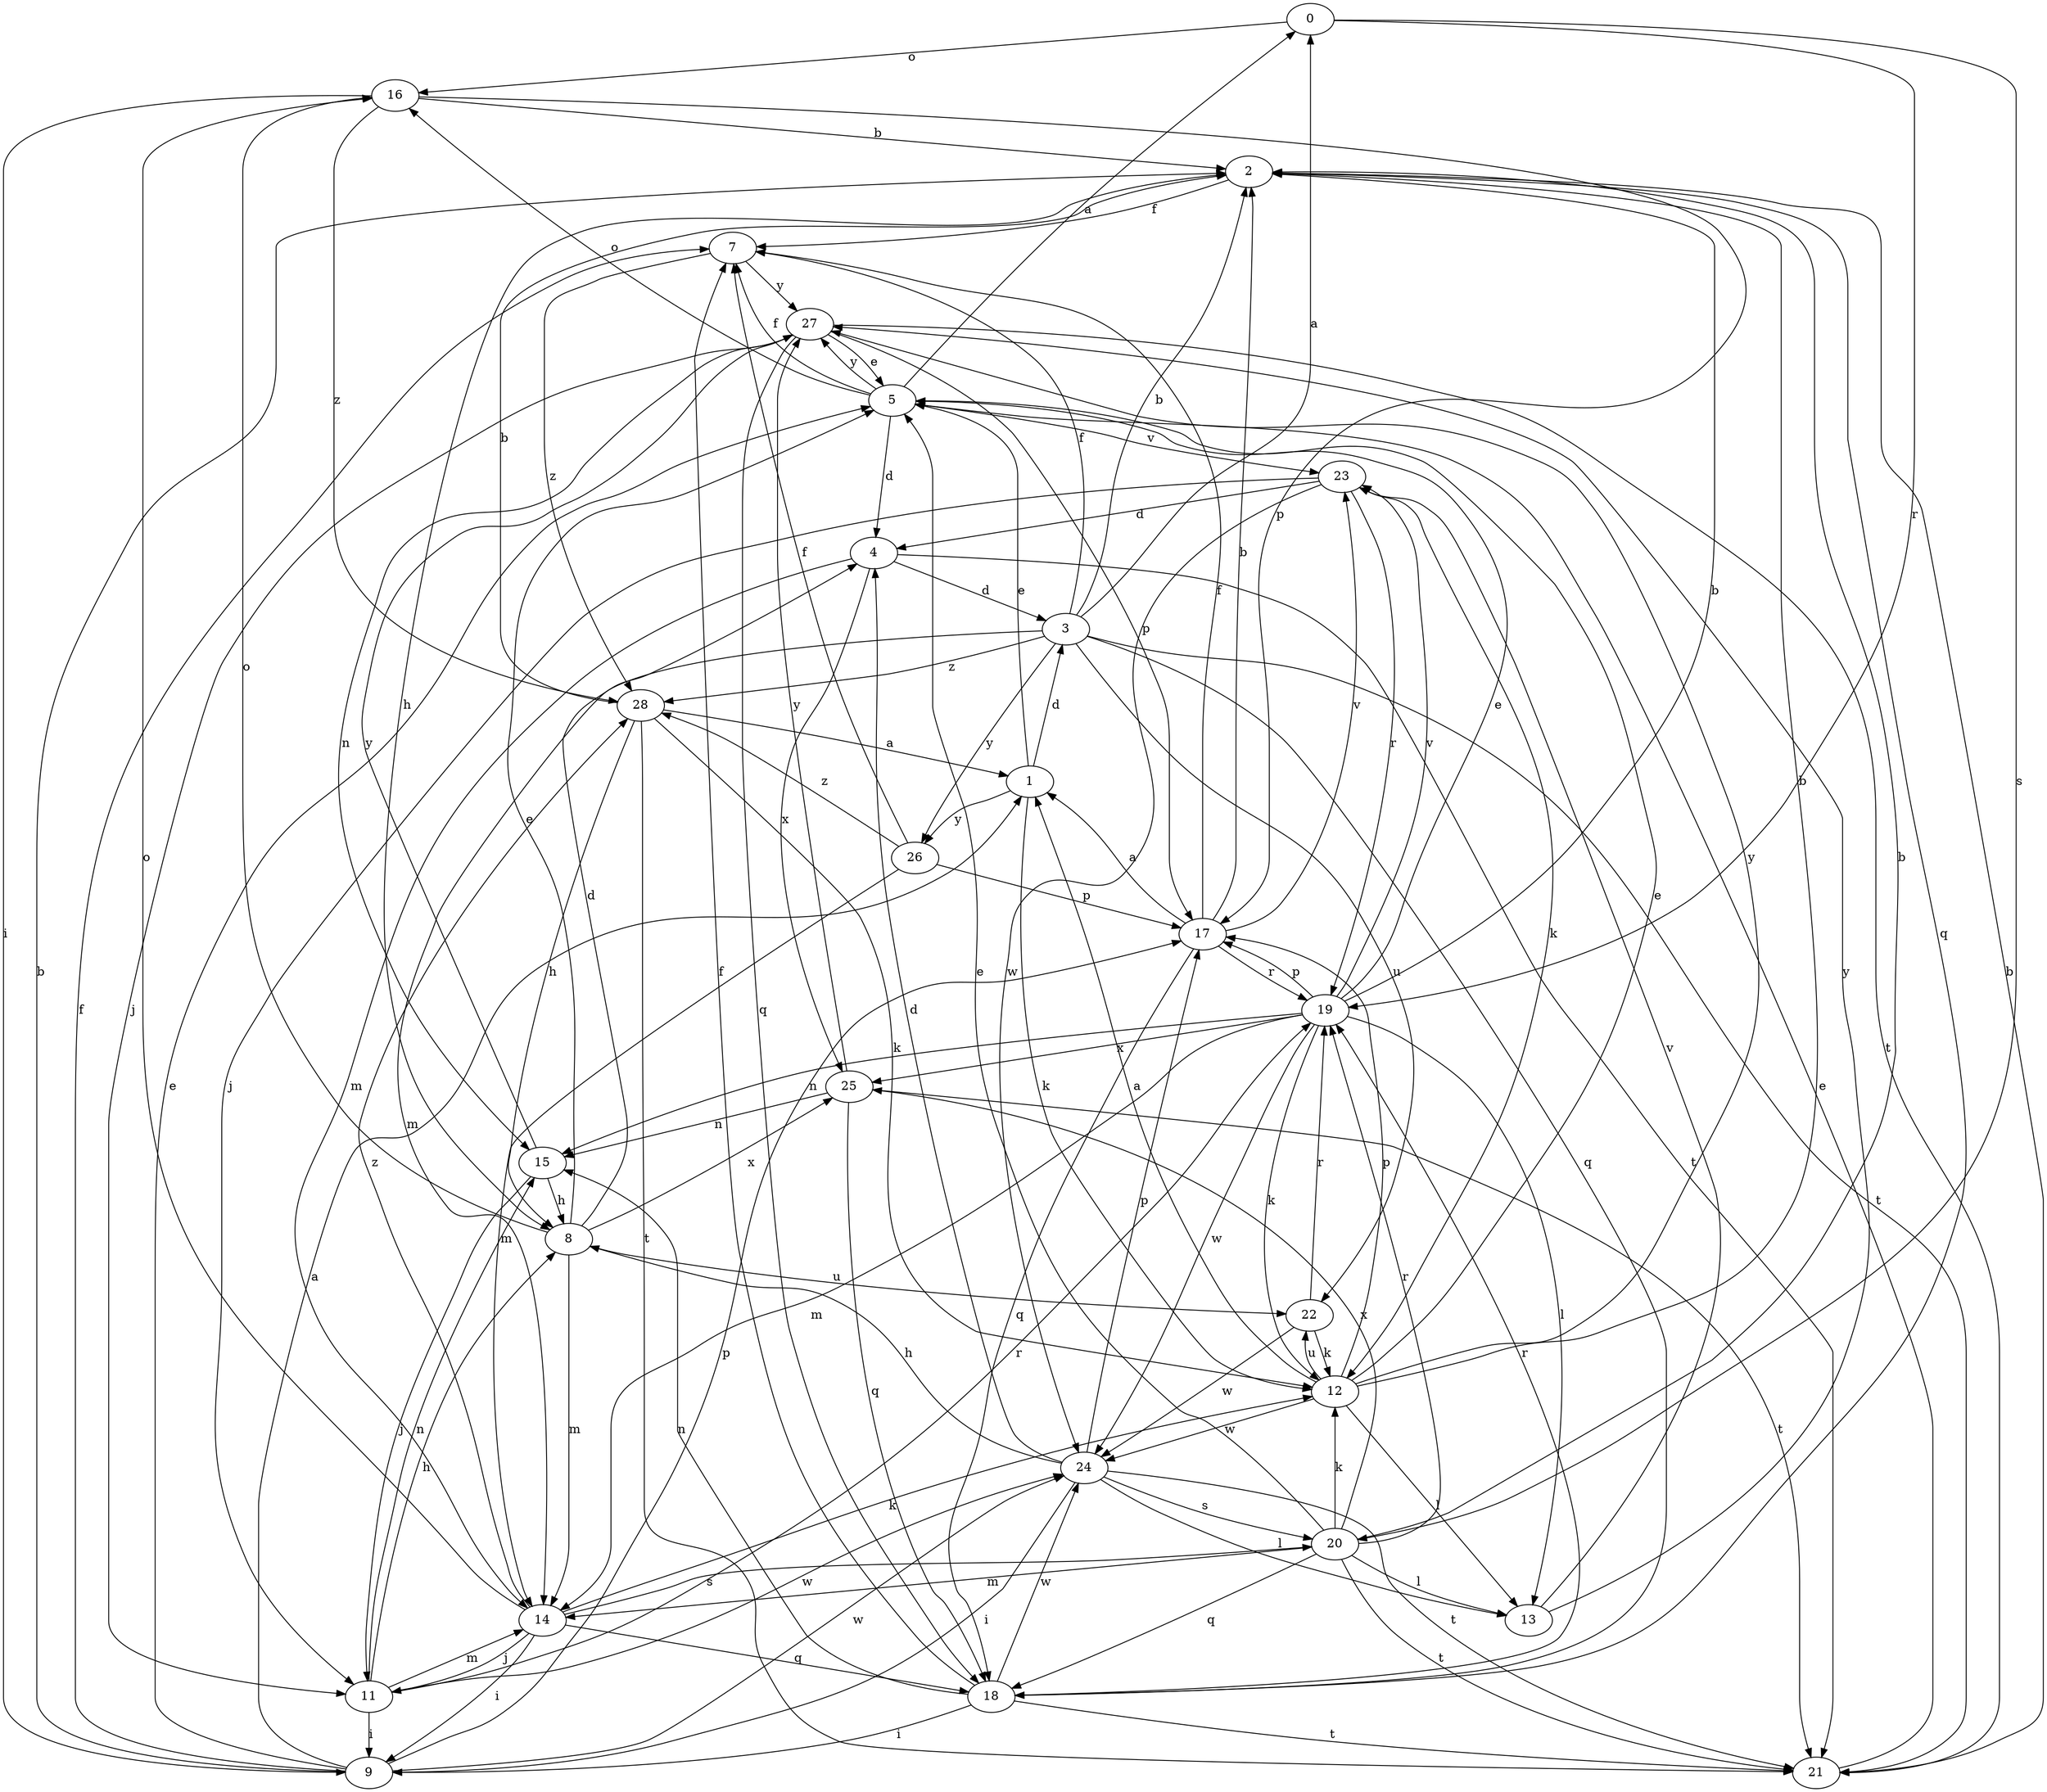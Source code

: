 strict digraph  {
0;
1;
2;
3;
4;
5;
7;
8;
9;
11;
12;
13;
14;
15;
16;
17;
18;
19;
20;
21;
22;
23;
24;
25;
26;
27;
28;
0 -> 16  [label=o];
0 -> 19  [label=r];
0 -> 20  [label=s];
1 -> 3  [label=d];
1 -> 5  [label=e];
1 -> 12  [label=k];
1 -> 26  [label=y];
2 -> 7  [label=f];
2 -> 8  [label=h];
2 -> 18  [label=q];
3 -> 0  [label=a];
3 -> 2  [label=b];
3 -> 7  [label=f];
3 -> 14  [label=m];
3 -> 18  [label=q];
3 -> 21  [label=t];
3 -> 22  [label=u];
3 -> 26  [label=y];
3 -> 28  [label=z];
4 -> 3  [label=d];
4 -> 14  [label=m];
4 -> 21  [label=t];
4 -> 25  [label=x];
5 -> 0  [label=a];
5 -> 4  [label=d];
5 -> 7  [label=f];
5 -> 16  [label=o];
5 -> 23  [label=v];
5 -> 27  [label=y];
7 -> 27  [label=y];
7 -> 28  [label=z];
8 -> 4  [label=d];
8 -> 5  [label=e];
8 -> 14  [label=m];
8 -> 16  [label=o];
8 -> 22  [label=u];
8 -> 25  [label=x];
9 -> 1  [label=a];
9 -> 2  [label=b];
9 -> 5  [label=e];
9 -> 7  [label=f];
9 -> 17  [label=p];
9 -> 24  [label=w];
11 -> 8  [label=h];
11 -> 9  [label=i];
11 -> 14  [label=m];
11 -> 15  [label=n];
11 -> 19  [label=r];
11 -> 24  [label=w];
12 -> 1  [label=a];
12 -> 2  [label=b];
12 -> 5  [label=e];
12 -> 13  [label=l];
12 -> 17  [label=p];
12 -> 22  [label=u];
12 -> 24  [label=w];
12 -> 27  [label=y];
13 -> 23  [label=v];
13 -> 27  [label=y];
14 -> 9  [label=i];
14 -> 11  [label=j];
14 -> 12  [label=k];
14 -> 16  [label=o];
14 -> 18  [label=q];
14 -> 20  [label=s];
14 -> 28  [label=z];
15 -> 8  [label=h];
15 -> 11  [label=j];
15 -> 27  [label=y];
16 -> 2  [label=b];
16 -> 9  [label=i];
16 -> 17  [label=p];
16 -> 28  [label=z];
17 -> 1  [label=a];
17 -> 2  [label=b];
17 -> 7  [label=f];
17 -> 18  [label=q];
17 -> 19  [label=r];
17 -> 23  [label=v];
18 -> 7  [label=f];
18 -> 9  [label=i];
18 -> 15  [label=n];
18 -> 19  [label=r];
18 -> 21  [label=t];
18 -> 24  [label=w];
19 -> 2  [label=b];
19 -> 5  [label=e];
19 -> 12  [label=k];
19 -> 13  [label=l];
19 -> 14  [label=m];
19 -> 15  [label=n];
19 -> 17  [label=p];
19 -> 23  [label=v];
19 -> 24  [label=w];
19 -> 25  [label=x];
20 -> 2  [label=b];
20 -> 5  [label=e];
20 -> 12  [label=k];
20 -> 13  [label=l];
20 -> 14  [label=m];
20 -> 18  [label=q];
20 -> 19  [label=r];
20 -> 21  [label=t];
20 -> 25  [label=x];
21 -> 2  [label=b];
21 -> 5  [label=e];
22 -> 12  [label=k];
22 -> 19  [label=r];
22 -> 24  [label=w];
23 -> 4  [label=d];
23 -> 11  [label=j];
23 -> 12  [label=k];
23 -> 19  [label=r];
23 -> 24  [label=w];
24 -> 4  [label=d];
24 -> 8  [label=h];
24 -> 9  [label=i];
24 -> 13  [label=l];
24 -> 17  [label=p];
24 -> 20  [label=s];
24 -> 21  [label=t];
25 -> 15  [label=n];
25 -> 18  [label=q];
25 -> 21  [label=t];
25 -> 27  [label=y];
26 -> 7  [label=f];
26 -> 14  [label=m];
26 -> 17  [label=p];
26 -> 28  [label=z];
27 -> 5  [label=e];
27 -> 11  [label=j];
27 -> 15  [label=n];
27 -> 17  [label=p];
27 -> 18  [label=q];
27 -> 21  [label=t];
28 -> 1  [label=a];
28 -> 2  [label=b];
28 -> 8  [label=h];
28 -> 12  [label=k];
28 -> 21  [label=t];
}

